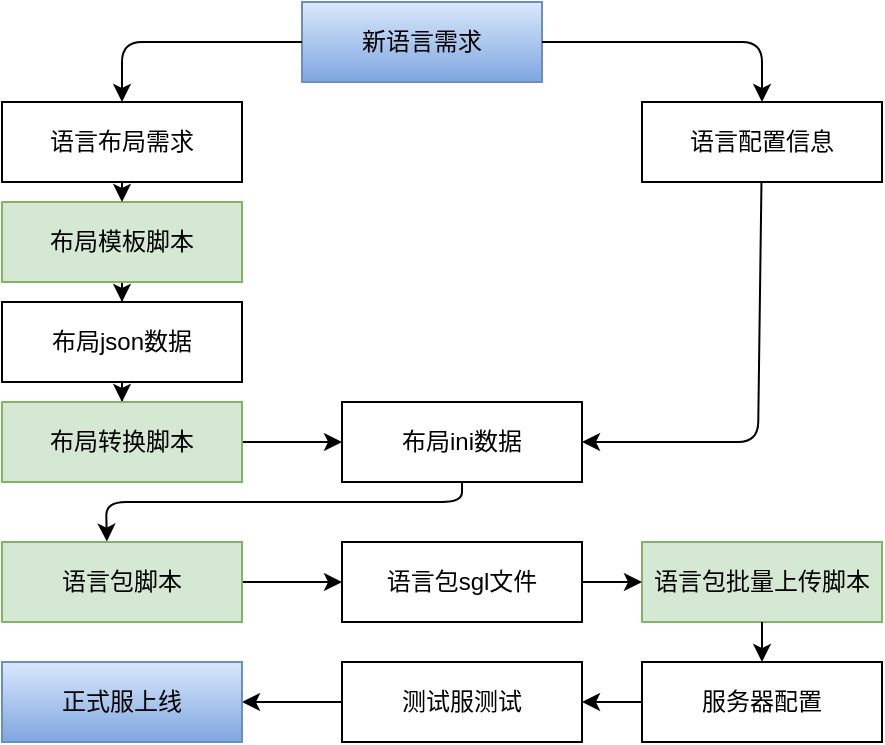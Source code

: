 <mxfile version="13.7.2" type="github">
  <diagram id="xOBQJXy0Ue40J4LOi7c3" name="Page-1">
    <mxGraphModel dx="1038" dy="548" grid="1" gridSize="10" guides="1" tooltips="1" connect="1" arrows="1" fold="1" page="1" pageScale="1" pageWidth="1169" pageHeight="1654" math="0" shadow="0">
      <root>
        <mxCell id="0" />
        <mxCell id="1" parent="0" />
        <mxCell id="efsipYV88HZfpGAUX3hU-1" value="语言布局需求" style="rounded=0;whiteSpace=wrap;html=1;" parent="1" vertex="1">
          <mxGeometry x="160" y="120" width="120" height="40" as="geometry" />
        </mxCell>
        <mxCell id="efsipYV88HZfpGAUX3hU-2" value="语言配置信息" style="rounded=0;whiteSpace=wrap;html=1;" parent="1" vertex="1">
          <mxGeometry x="480" y="120" width="120" height="40" as="geometry" />
        </mxCell>
        <mxCell id="efsipYV88HZfpGAUX3hU-3" value="新语言需求" style="rounded=0;whiteSpace=wrap;html=1;gradientColor=#7ea6e0;fillColor=#dae8fc;strokeColor=#6c8ebf;" parent="1" vertex="1">
          <mxGeometry x="310" y="70" width="120" height="40" as="geometry" />
        </mxCell>
        <mxCell id="efsipYV88HZfpGAUX3hU-21" value="" style="edgeStyle=orthogonalEdgeStyle;rounded=0;orthogonalLoop=1;jettySize=auto;html=1;" parent="1" source="efsipYV88HZfpGAUX3hU-6" target="efsipYV88HZfpGAUX3hU-7" edge="1">
          <mxGeometry relative="1" as="geometry" />
        </mxCell>
        <mxCell id="efsipYV88HZfpGAUX3hU-6" value="布局模板脚本" style="rounded=0;whiteSpace=wrap;html=1;fillColor=#d5e8d4;strokeColor=#82b366;" parent="1" vertex="1">
          <mxGeometry x="160" y="170" width="120" height="40" as="geometry" />
        </mxCell>
        <mxCell id="efsipYV88HZfpGAUX3hU-22" value="" style="edgeStyle=orthogonalEdgeStyle;rounded=0;orthogonalLoop=1;jettySize=auto;html=1;" parent="1" source="efsipYV88HZfpGAUX3hU-7" target="efsipYV88HZfpGAUX3hU-8" edge="1">
          <mxGeometry relative="1" as="geometry" />
        </mxCell>
        <mxCell id="efsipYV88HZfpGAUX3hU-7" value="布局json数据" style="rounded=0;whiteSpace=wrap;html=1;" parent="1" vertex="1">
          <mxGeometry x="160" y="220" width="120" height="40" as="geometry" />
        </mxCell>
        <mxCell id="efsipYV88HZfpGAUX3hU-23" value="" style="edgeStyle=orthogonalEdgeStyle;rounded=0;orthogonalLoop=1;jettySize=auto;html=1;" parent="1" source="efsipYV88HZfpGAUX3hU-8" target="efsipYV88HZfpGAUX3hU-9" edge="1">
          <mxGeometry relative="1" as="geometry" />
        </mxCell>
        <mxCell id="efsipYV88HZfpGAUX3hU-8" value="布局转换脚本" style="rounded=0;whiteSpace=wrap;html=1;fillColor=#d5e8d4;strokeColor=#82b366;" parent="1" vertex="1">
          <mxGeometry x="160" y="270" width="120" height="40" as="geometry" />
        </mxCell>
        <mxCell id="efsipYV88HZfpGAUX3hU-9" value="布局ini数据" style="rounded=0;whiteSpace=wrap;html=1;" parent="1" vertex="1">
          <mxGeometry x="330" y="270" width="120" height="40" as="geometry" />
        </mxCell>
        <mxCell id="efsipYV88HZfpGAUX3hU-25" value="" style="edgeStyle=orthogonalEdgeStyle;rounded=0;orthogonalLoop=1;jettySize=auto;html=1;" parent="1" source="efsipYV88HZfpGAUX3hU-10" target="efsipYV88HZfpGAUX3hU-11" edge="1">
          <mxGeometry relative="1" as="geometry" />
        </mxCell>
        <mxCell id="efsipYV88HZfpGAUX3hU-10" value="语言包脚本" style="rounded=0;whiteSpace=wrap;html=1;fillColor=#d5e8d4;strokeColor=#82b366;" parent="1" vertex="1">
          <mxGeometry x="160" y="340" width="120" height="40" as="geometry" />
        </mxCell>
        <mxCell id="efsipYV88HZfpGAUX3hU-11" value="语言包sgl文件" style="rounded=0;whiteSpace=wrap;html=1;" parent="1" vertex="1">
          <mxGeometry x="330" y="340" width="120" height="40" as="geometry" />
        </mxCell>
        <mxCell id="efsipYV88HZfpGAUX3hU-12" value="语言包批量上传脚本" style="rounded=0;whiteSpace=wrap;html=1;fillColor=#d5e8d4;strokeColor=#82b366;" parent="1" vertex="1">
          <mxGeometry x="480" y="340" width="120" height="40" as="geometry" />
        </mxCell>
        <mxCell id="efsipYV88HZfpGAUX3hU-13" value="服务器配置" style="rounded=0;whiteSpace=wrap;html=1;" parent="1" vertex="1">
          <mxGeometry x="480" y="400" width="120" height="40" as="geometry" />
        </mxCell>
        <mxCell id="efsipYV88HZfpGAUX3hU-29" value="" style="edgeStyle=orthogonalEdgeStyle;rounded=0;orthogonalLoop=1;jettySize=auto;html=1;exitX=0;exitY=0.5;exitDx=0;exitDy=0;exitPerimeter=0;" parent="1" target="efsipYV88HZfpGAUX3hU-16" edge="1" source="efsipYV88HZfpGAUX3hU-13">
          <mxGeometry relative="1" as="geometry">
            <mxPoint x="390" y="580" as="sourcePoint" />
          </mxGeometry>
        </mxCell>
        <mxCell id="efsipYV88HZfpGAUX3hU-30" value="" style="edgeStyle=orthogonalEdgeStyle;rounded=0;orthogonalLoop=1;jettySize=auto;html=1;" parent="1" source="efsipYV88HZfpGAUX3hU-16" target="efsipYV88HZfpGAUX3hU-17" edge="1">
          <mxGeometry relative="1" as="geometry" />
        </mxCell>
        <mxCell id="efsipYV88HZfpGAUX3hU-16" value="测试服测试" style="rounded=0;whiteSpace=wrap;html=1;" parent="1" vertex="1">
          <mxGeometry x="330" y="400" width="120" height="40" as="geometry" />
        </mxCell>
        <mxCell id="efsipYV88HZfpGAUX3hU-17" value="正式服上线" style="rounded=0;whiteSpace=wrap;html=1;gradientColor=#7ea6e0;fillColor=#dae8fc;strokeColor=#6c8ebf;" parent="1" vertex="1">
          <mxGeometry x="160" y="400" width="120" height="40" as="geometry" />
        </mxCell>
        <mxCell id="efsipYV88HZfpGAUX3hU-18" value="" style="endArrow=classic;html=1;exitX=0;exitY=0.5;exitDx=0;exitDy=0;entryX=0.5;entryY=0;entryDx=0;entryDy=0;" parent="1" source="efsipYV88HZfpGAUX3hU-3" target="efsipYV88HZfpGAUX3hU-1" edge="1">
          <mxGeometry width="50" height="50" relative="1" as="geometry">
            <mxPoint x="390" y="210" as="sourcePoint" />
            <mxPoint x="440" y="160" as="targetPoint" />
            <Array as="points">
              <mxPoint x="220" y="90" />
            </Array>
          </mxGeometry>
        </mxCell>
        <mxCell id="efsipYV88HZfpGAUX3hU-19" value="" style="endArrow=classic;html=1;entryX=0.5;entryY=0;entryDx=0;entryDy=0;exitX=1;exitY=0.5;exitDx=0;exitDy=0;" parent="1" target="efsipYV88HZfpGAUX3hU-2" edge="1" source="efsipYV88HZfpGAUX3hU-3">
          <mxGeometry width="50" height="50" relative="1" as="geometry">
            <mxPoint x="380" y="100" as="sourcePoint" />
            <mxPoint x="440" y="160" as="targetPoint" />
            <Array as="points">
              <mxPoint x="540" y="90" />
            </Array>
          </mxGeometry>
        </mxCell>
        <mxCell id="efsipYV88HZfpGAUX3hU-20" value="" style="endArrow=classic;html=1;exitX=0.5;exitY=1;exitDx=0;exitDy=0;" parent="1" source="efsipYV88HZfpGAUX3hU-1" target="efsipYV88HZfpGAUX3hU-6" edge="1">
          <mxGeometry width="50" height="50" relative="1" as="geometry">
            <mxPoint x="311" y="280" as="sourcePoint" />
            <mxPoint x="361" y="230" as="targetPoint" />
          </mxGeometry>
        </mxCell>
        <mxCell id="efsipYV88HZfpGAUX3hU-34" value="" style="endArrow=classic;html=1;entryX=0;entryY=0.5;entryDx=0;entryDy=0;" parent="1" target="efsipYV88HZfpGAUX3hU-12" edge="1">
          <mxGeometry width="50" height="50" relative="1" as="geometry">
            <mxPoint x="450" y="360" as="sourcePoint" />
            <mxPoint x="610" y="540" as="targetPoint" />
          </mxGeometry>
        </mxCell>
        <mxCell id="efsipYV88HZfpGAUX3hU-35" value="" style="endArrow=classic;html=1;exitX=0.5;exitY=1;exitDx=0;exitDy=0;entryX=0.5;entryY=0;entryDx=0;entryDy=0;" parent="1" source="efsipYV88HZfpGAUX3hU-12" target="efsipYV88HZfpGAUX3hU-13" edge="1">
          <mxGeometry width="50" height="50" relative="1" as="geometry">
            <mxPoint x="560" y="580" as="sourcePoint" />
            <mxPoint x="610" y="530" as="targetPoint" />
          </mxGeometry>
        </mxCell>
        <mxCell id="wHggCsX_2gIJy1Te9Tja-1" value="" style="endArrow=classic;html=1;entryX=1;entryY=0.5;entryDx=0;entryDy=0;" edge="1" parent="1" source="efsipYV88HZfpGAUX3hU-2" target="efsipYV88HZfpGAUX3hU-9">
          <mxGeometry width="50" height="50" relative="1" as="geometry">
            <mxPoint x="500" y="400" as="sourcePoint" />
            <mxPoint x="490" y="390" as="targetPoint" />
            <Array as="points">
              <mxPoint x="538" y="290" />
            </Array>
          </mxGeometry>
        </mxCell>
        <mxCell id="wHggCsX_2gIJy1Te9Tja-4" value="" style="endArrow=classic;html=1;exitX=0.5;exitY=1;exitDx=0;exitDy=0;entryX=0.437;entryY=-0.005;entryDx=0;entryDy=0;entryPerimeter=0;" edge="1" parent="1" source="efsipYV88HZfpGAUX3hU-9" target="efsipYV88HZfpGAUX3hU-10">
          <mxGeometry width="50" height="50" relative="1" as="geometry">
            <mxPoint x="500" y="220" as="sourcePoint" />
            <mxPoint x="550" y="170" as="targetPoint" />
            <Array as="points">
              <mxPoint x="390" y="320" />
              <mxPoint x="212" y="320" />
            </Array>
          </mxGeometry>
        </mxCell>
      </root>
    </mxGraphModel>
  </diagram>
</mxfile>
